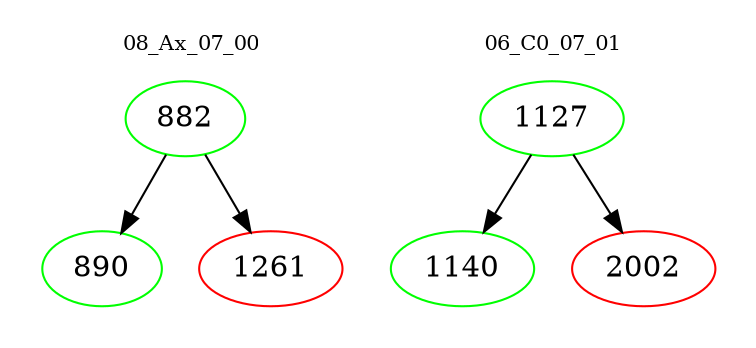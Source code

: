 digraph{
subgraph cluster_0 {
color = white
label = "08_Ax_07_00";
fontsize=10;
T0_882 [label="882", color="green"]
T0_882 -> T0_890 [color="black"]
T0_890 [label="890", color="green"]
T0_882 -> T0_1261 [color="black"]
T0_1261 [label="1261", color="red"]
}
subgraph cluster_1 {
color = white
label = "06_C0_07_01";
fontsize=10;
T1_1127 [label="1127", color="green"]
T1_1127 -> T1_1140 [color="black"]
T1_1140 [label="1140", color="green"]
T1_1127 -> T1_2002 [color="black"]
T1_2002 [label="2002", color="red"]
}
}

